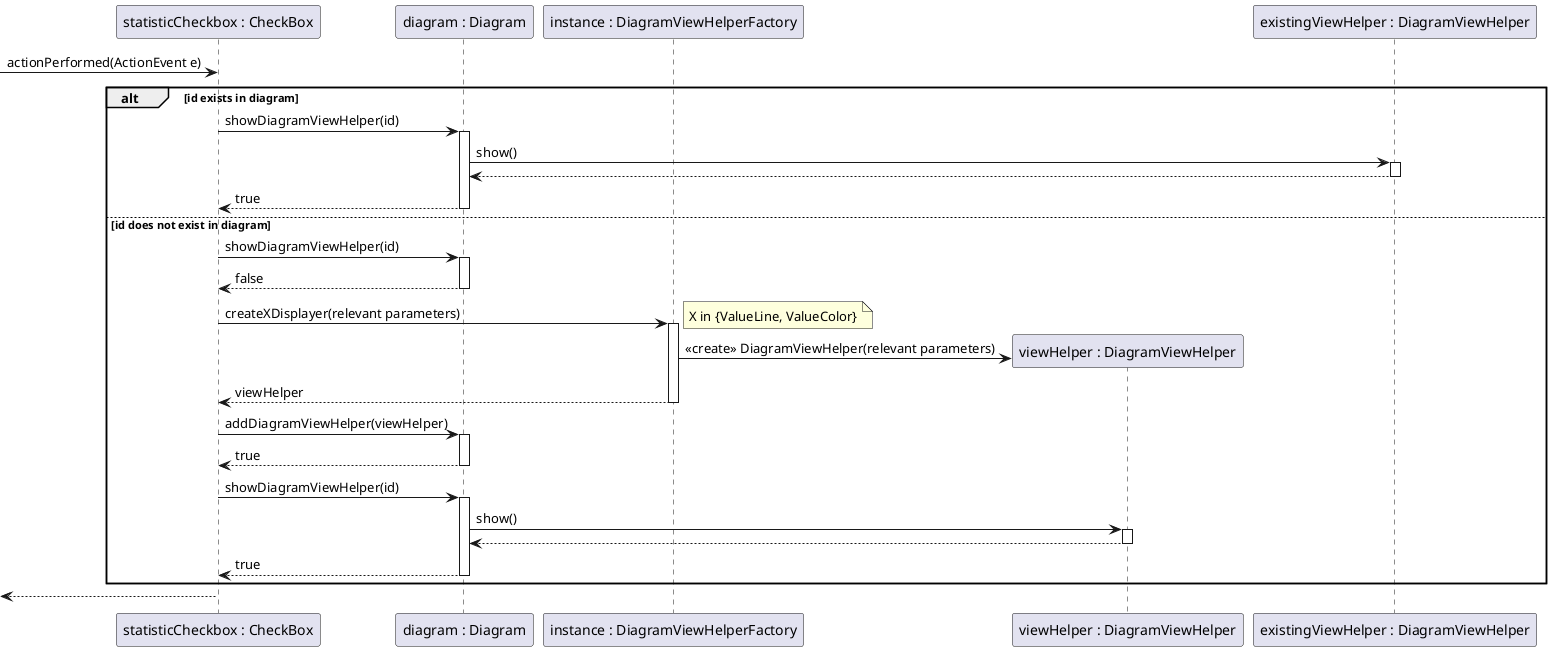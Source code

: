 @startuml DiagramStatistics
participant "statisticCheckbox : CheckBox" as CheckBox
participant "diagram : Diagram" as Diagram
participant "instance : DiagramViewHelperFactory" as DiagramViewHelperFactory
participant "viewHelper : DiagramViewHelper" as DiagramViewHelper
participant "existingViewHelper : DiagramViewHelper" as existingViewHelper
-> CheckBox : actionPerformed(ActionEvent e)
alt id exists in diagram
CheckBox -> Diagram ++: showDiagramViewHelper(id)
Diagram -> existingViewHelper ++: show()
return
return true
else id does not exist in diagram
CheckBox -> Diagram ++: showDiagramViewHelper(id)
return false
CheckBox -> DiagramViewHelperFactory ++: createXDisplayer(relevant parameters)
note right
X in {ValueLine, ValueColor}
end note
DiagramViewHelperFactory -> DiagramViewHelper **: <<create>> DiagramViewHelper(relevant parameters)
return viewHelper
CheckBox -> Diagram ++: addDiagramViewHelper(viewHelper)
return true
CheckBox -> Diagram ++: showDiagramViewHelper(id)
Diagram -> DiagramViewHelper ++: show()
return
return true
end
<-- CheckBox
@enduml